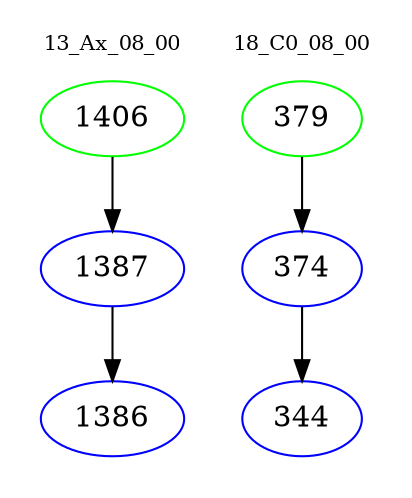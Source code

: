 digraph{
subgraph cluster_0 {
color = white
label = "13_Ax_08_00";
fontsize=10;
T0_1406 [label="1406", color="green"]
T0_1406 -> T0_1387 [color="black"]
T0_1387 [label="1387", color="blue"]
T0_1387 -> T0_1386 [color="black"]
T0_1386 [label="1386", color="blue"]
}
subgraph cluster_1 {
color = white
label = "18_C0_08_00";
fontsize=10;
T1_379 [label="379", color="green"]
T1_379 -> T1_374 [color="black"]
T1_374 [label="374", color="blue"]
T1_374 -> T1_344 [color="black"]
T1_344 [label="344", color="blue"]
}
}
